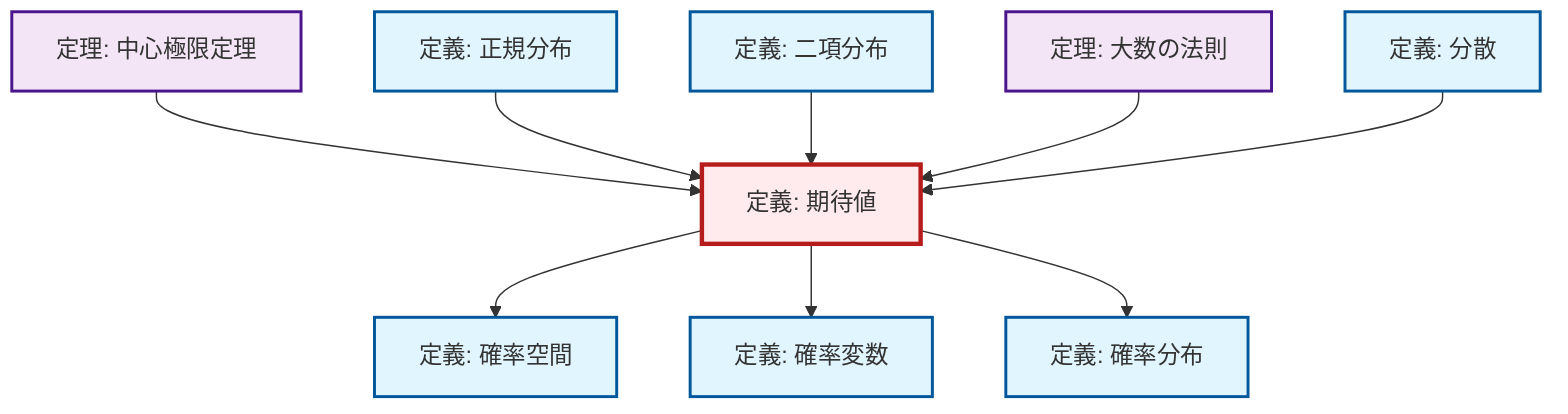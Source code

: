 graph TD
    classDef definition fill:#e1f5fe,stroke:#01579b,stroke-width:2px
    classDef theorem fill:#f3e5f5,stroke:#4a148c,stroke-width:2px
    classDef axiom fill:#fff3e0,stroke:#e65100,stroke-width:2px
    classDef example fill:#e8f5e9,stroke:#1b5e20,stroke-width:2px
    classDef current fill:#ffebee,stroke:#b71c1c,stroke-width:3px
    def-probability-distribution["定義: 確率分布"]:::definition
    def-binomial-distribution["定義: 二項分布"]:::definition
    thm-law-of-large-numbers["定理: 大数の法則"]:::theorem
    def-random-variable["定義: 確率変数"]:::definition
    thm-central-limit["定理: 中心極限定理"]:::theorem
    def-variance["定義: 分散"]:::definition
    def-expectation["定義: 期待値"]:::definition
    def-probability-space["定義: 確率空間"]:::definition
    def-normal-distribution["定義: 正規分布"]:::definition
    def-expectation --> def-probability-space
    thm-central-limit --> def-expectation
    def-expectation --> def-random-variable
    def-normal-distribution --> def-expectation
    def-binomial-distribution --> def-expectation
    thm-law-of-large-numbers --> def-expectation
    def-variance --> def-expectation
    def-expectation --> def-probability-distribution
    class def-expectation current